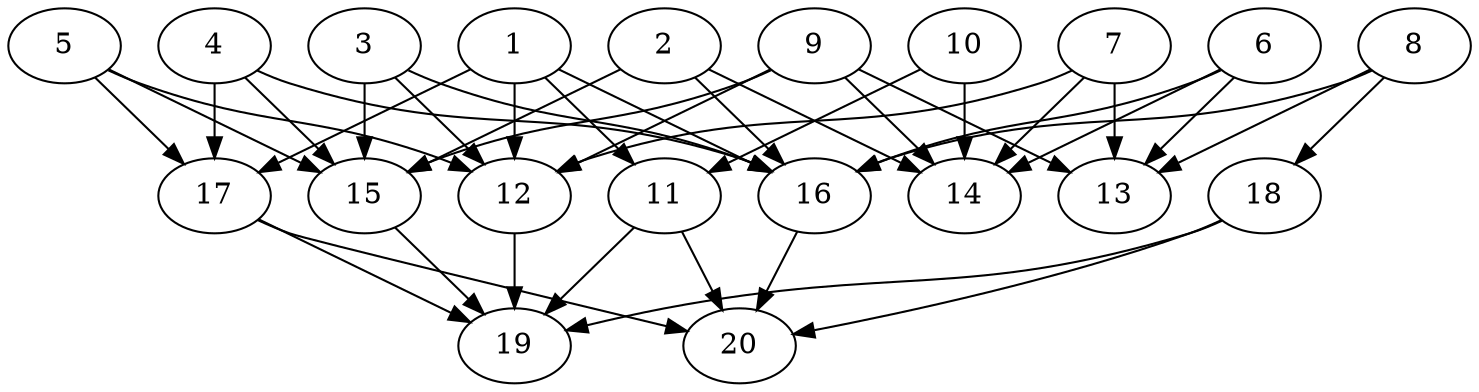 // DAG automatically generated by daggen at Tue Jul 23 14:25:45 2019
// ./daggen --dot -n 20 --ccr 0.3 --fat 0.7 --regular 0.5 --density 0.6 --mindata 5242880 --maxdata 52428800 
digraph G {
  1 [size="158371840", alpha="0.15", expect_size="47511552"] 
  1 -> 11 [size ="47511552"]
  1 -> 12 [size ="47511552"]
  1 -> 16 [size ="47511552"]
  1 -> 17 [size ="47511552"]
  2 [size="24593067", alpha="0.03", expect_size="7377920"] 
  2 -> 14 [size ="7377920"]
  2 -> 15 [size ="7377920"]
  2 -> 16 [size ="7377920"]
  3 [size="21213867", alpha="0.11", expect_size="6364160"] 
  3 -> 12 [size ="6364160"]
  3 -> 15 [size ="6364160"]
  3 -> 16 [size ="6364160"]
  4 [size="158508373", alpha="0.17", expect_size="47552512"] 
  4 -> 15 [size ="47552512"]
  4 -> 16 [size ="47552512"]
  4 -> 17 [size ="47552512"]
  5 [size="55070720", alpha="0.17", expect_size="16521216"] 
  5 -> 12 [size ="16521216"]
  5 -> 15 [size ="16521216"]
  5 -> 17 [size ="16521216"]
  6 [size="102359040", alpha="0.06", expect_size="30707712"] 
  6 -> 13 [size ="30707712"]
  6 -> 14 [size ="30707712"]
  6 -> 16 [size ="30707712"]
  7 [size="128952320", alpha="0.04", expect_size="38685696"] 
  7 -> 12 [size ="38685696"]
  7 -> 13 [size ="38685696"]
  7 -> 14 [size ="38685696"]
  8 [size="47213227", alpha="0.01", expect_size="14163968"] 
  8 -> 13 [size ="14163968"]
  8 -> 16 [size ="14163968"]
  8 -> 18 [size ="14163968"]
  9 [size="18623147", alpha="0.12", expect_size="5586944"] 
  9 -> 12 [size ="5586944"]
  9 -> 13 [size ="5586944"]
  9 -> 14 [size ="5586944"]
  9 -> 15 [size ="5586944"]
  10 [size="154429440", alpha="0.02", expect_size="46328832"] 
  10 -> 11 [size ="46328832"]
  10 -> 14 [size ="46328832"]
  11 [size="156115627", alpha="0.15", expect_size="46834688"] 
  11 -> 19 [size ="46834688"]
  11 -> 20 [size ="46834688"]
  12 [size="115285333", alpha="0.10", expect_size="34585600"] 
  12 -> 19 [size ="34585600"]
  13 [size="137157973", alpha="0.18", expect_size="41147392"] 
  14 [size="69881173", alpha="0.12", expect_size="20964352"] 
  15 [size="44216320", alpha="0.19", expect_size="13264896"] 
  15 -> 19 [size ="13264896"]
  16 [size="23179947", alpha="0.10", expect_size="6953984"] 
  16 -> 20 [size ="6953984"]
  17 [size="68918613", alpha="0.05", expect_size="20675584"] 
  17 -> 19 [size ="20675584"]
  17 -> 20 [size ="20675584"]
  18 [size="103901867", alpha="0.15", expect_size="31170560"] 
  18 -> 19 [size ="31170560"]
  18 -> 20 [size ="31170560"]
  19 [size="111052800", alpha="0.01", expect_size="33315840"] 
  20 [size="45015040", alpha="0.01", expect_size="13504512"] 
}
